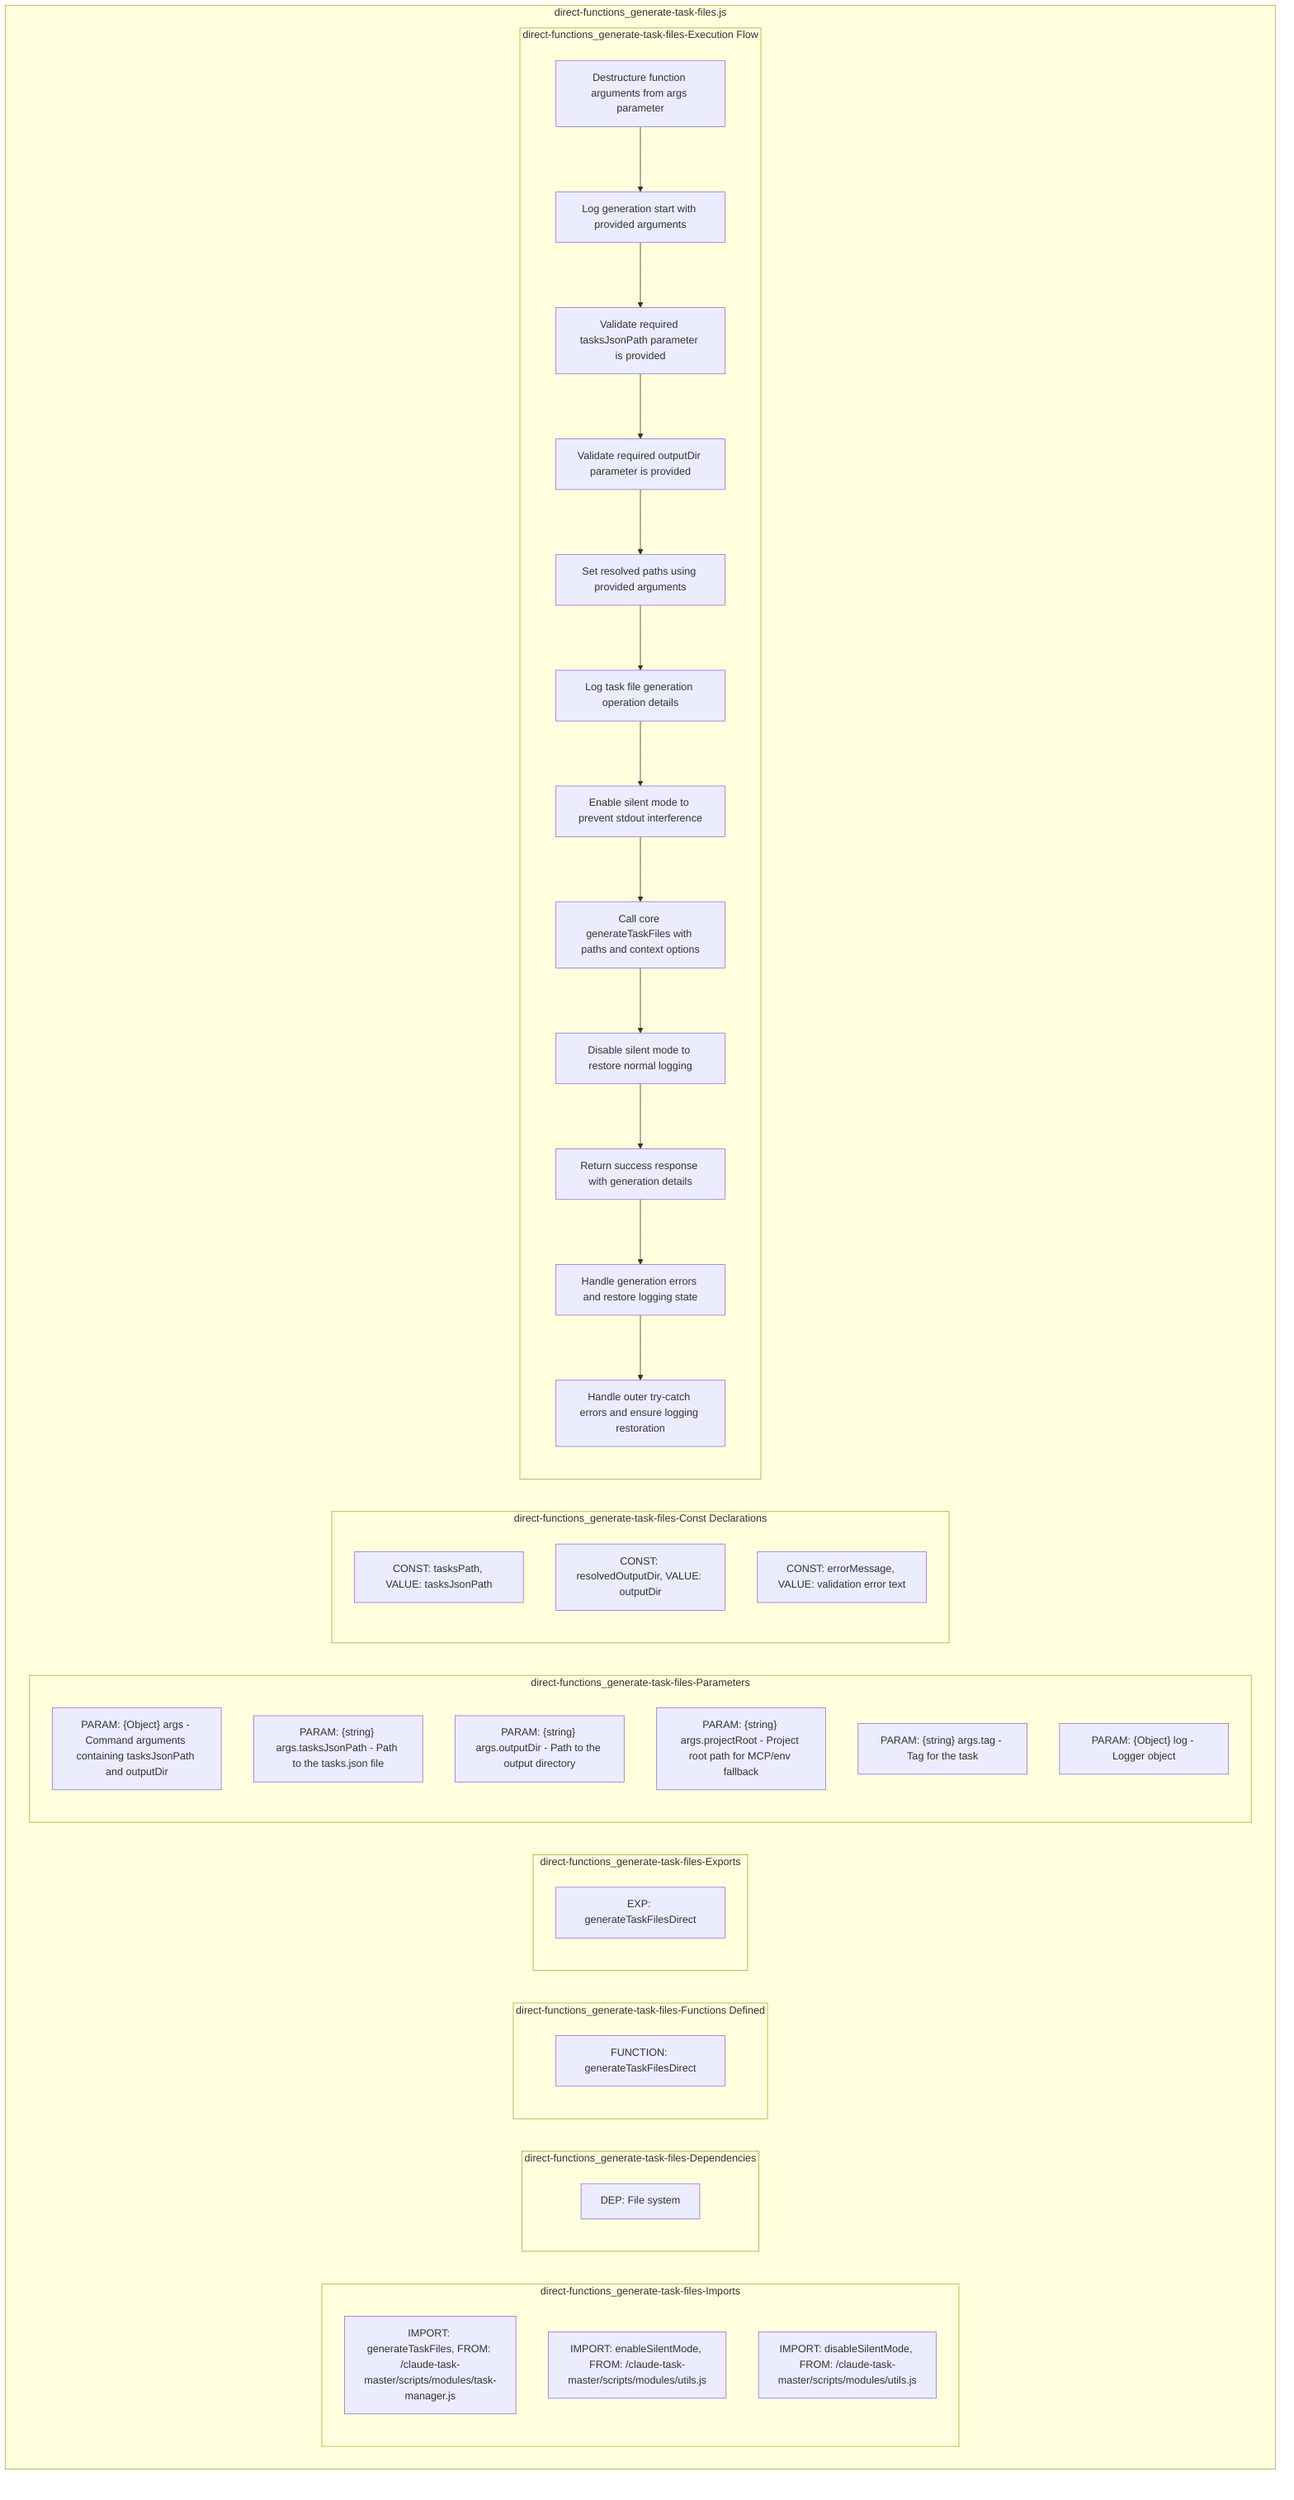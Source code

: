 flowchart TB
    subgraph generateTaskFilesImports["direct-functions_generate-task-files-Imports"]
        I1["IMPORT: generateTaskFiles, FROM: /claude-task-master/scripts/modules/task-manager.js"]
        I2["IMPORT: enableSilentMode, FROM: /claude-task-master/scripts/modules/utils.js"]
        I3["IMPORT: disableSilentMode, FROM: /claude-task-master/scripts/modules/utils.js"]
    end
    
    subgraph generateTaskFilesDependencies["direct-functions_generate-task-files-Dependencies"]
        D1["DEP: File system"]
    end
    
    subgraph generateTaskFilesFunctionsDefined["direct-functions_generate-task-files-Functions Defined"]
        FU1["FUNCTION: generateTaskFilesDirect"]
    end
    
    subgraph generateTaskFilesExports["direct-functions_generate-task-files-Exports"]
        E1["EXP: generateTaskFilesDirect"]
    end
    
    subgraph generateTaskFilesParameters["direct-functions_generate-task-files-Parameters"]
        P1["PARAM: {Object} args - Command arguments containing tasksJsonPath and outputDir"]
        P2["PARAM: {string} args.tasksJsonPath - Path to the tasks.json file"]
        P3["PARAM: {string} args.outputDir - Path to the output directory"]
        P4["PARAM: {string} args.projectRoot - Project root path for MCP/env fallback"]
        P5["PARAM: {string} args.tag - Tag for the task"]
        P6["PARAM: {Object} log - Logger object"]
    end
    
    subgraph generateTaskFilesConstants["direct-functions_generate-task-files-Const Declarations"]
        C1["CONST: tasksPath, VALUE: tasksJsonPath"]
        C2["CONST: resolvedOutputDir, VALUE: outputDir"]
        C3["CONST: errorMessage, VALUE: validation error text"]
    end
    
    subgraph generateTaskFilesExecutionFlow["direct-functions_generate-task-files-Execution Flow"]
        FL1["Destructure function arguments from args parameter"]
        FL2["Log generation start with provided arguments"]
        FL3["Validate required tasksJsonPath parameter is provided"]
        FL4["Validate required outputDir parameter is provided"]
        FL5["Set resolved paths using provided arguments"]
        FL6["Log task file generation operation details"]
        FL7["Enable silent mode to prevent stdout interference"]
        FL8["Call core generateTaskFiles with paths and context options"]
        FL9["Disable silent mode to restore normal logging"]
        FL10["Return success response with generation details"]
        FL11["Handle generation errors and restore logging state"]
        FL12["Handle outer try-catch errors and ensure logging restoration"]
    end
    
    subgraph generateTaskFiles["direct-functions_generate-task-files.js"]
        generateTaskFilesImports
        generateTaskFilesDependencies
        generateTaskFilesFunctionsDefined
        generateTaskFilesExports
        generateTaskFilesParameters
        generateTaskFilesConstants
        generateTaskFilesExecutionFlow
    end
    
    FL1 --> FL2
    FL2 --> FL3
    FL3 --> FL4
    FL4 --> FL5
    FL5 --> FL6
    FL6 --> FL7
    FL7 --> FL8
    FL8 --> FL9
    FL9 --> FL10
    FL10 --> FL11
    FL11 --> FL12